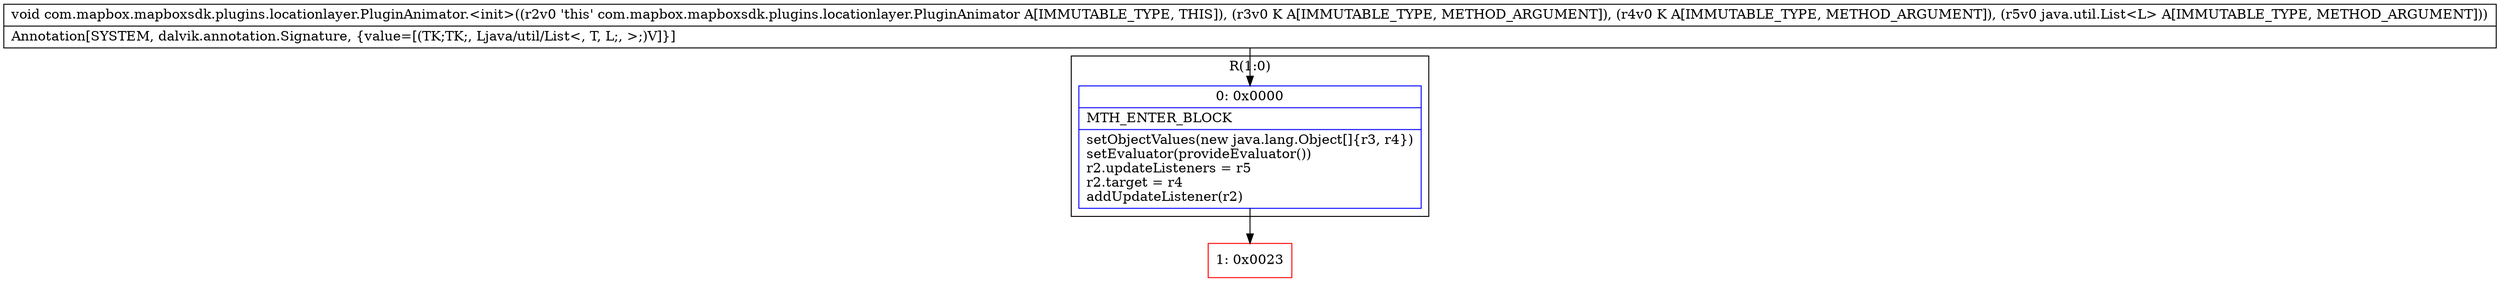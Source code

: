 digraph "CFG forcom.mapbox.mapboxsdk.plugins.locationlayer.PluginAnimator.\<init\>(Ljava\/lang\/Object;Ljava\/lang\/Object;Ljava\/util\/List;)V" {
subgraph cluster_Region_1259912759 {
label = "R(1:0)";
node [shape=record,color=blue];
Node_0 [shape=record,label="{0\:\ 0x0000|MTH_ENTER_BLOCK\l|setObjectValues(new java.lang.Object[]\{r3, r4\})\lsetEvaluator(provideEvaluator())\lr2.updateListeners = r5\lr2.target = r4\laddUpdateListener(r2)\l}"];
}
Node_1 [shape=record,color=red,label="{1\:\ 0x0023}"];
MethodNode[shape=record,label="{void com.mapbox.mapboxsdk.plugins.locationlayer.PluginAnimator.\<init\>((r2v0 'this' com.mapbox.mapboxsdk.plugins.locationlayer.PluginAnimator A[IMMUTABLE_TYPE, THIS]), (r3v0 K A[IMMUTABLE_TYPE, METHOD_ARGUMENT]), (r4v0 K A[IMMUTABLE_TYPE, METHOD_ARGUMENT]), (r5v0 java.util.List\<L\> A[IMMUTABLE_TYPE, METHOD_ARGUMENT]))  | Annotation[SYSTEM, dalvik.annotation.Signature, \{value=[(TK;TK;, Ljava\/util\/List\<, T, L;, \>;)V]\}]\l}"];
MethodNode -> Node_0;
Node_0 -> Node_1;
}

